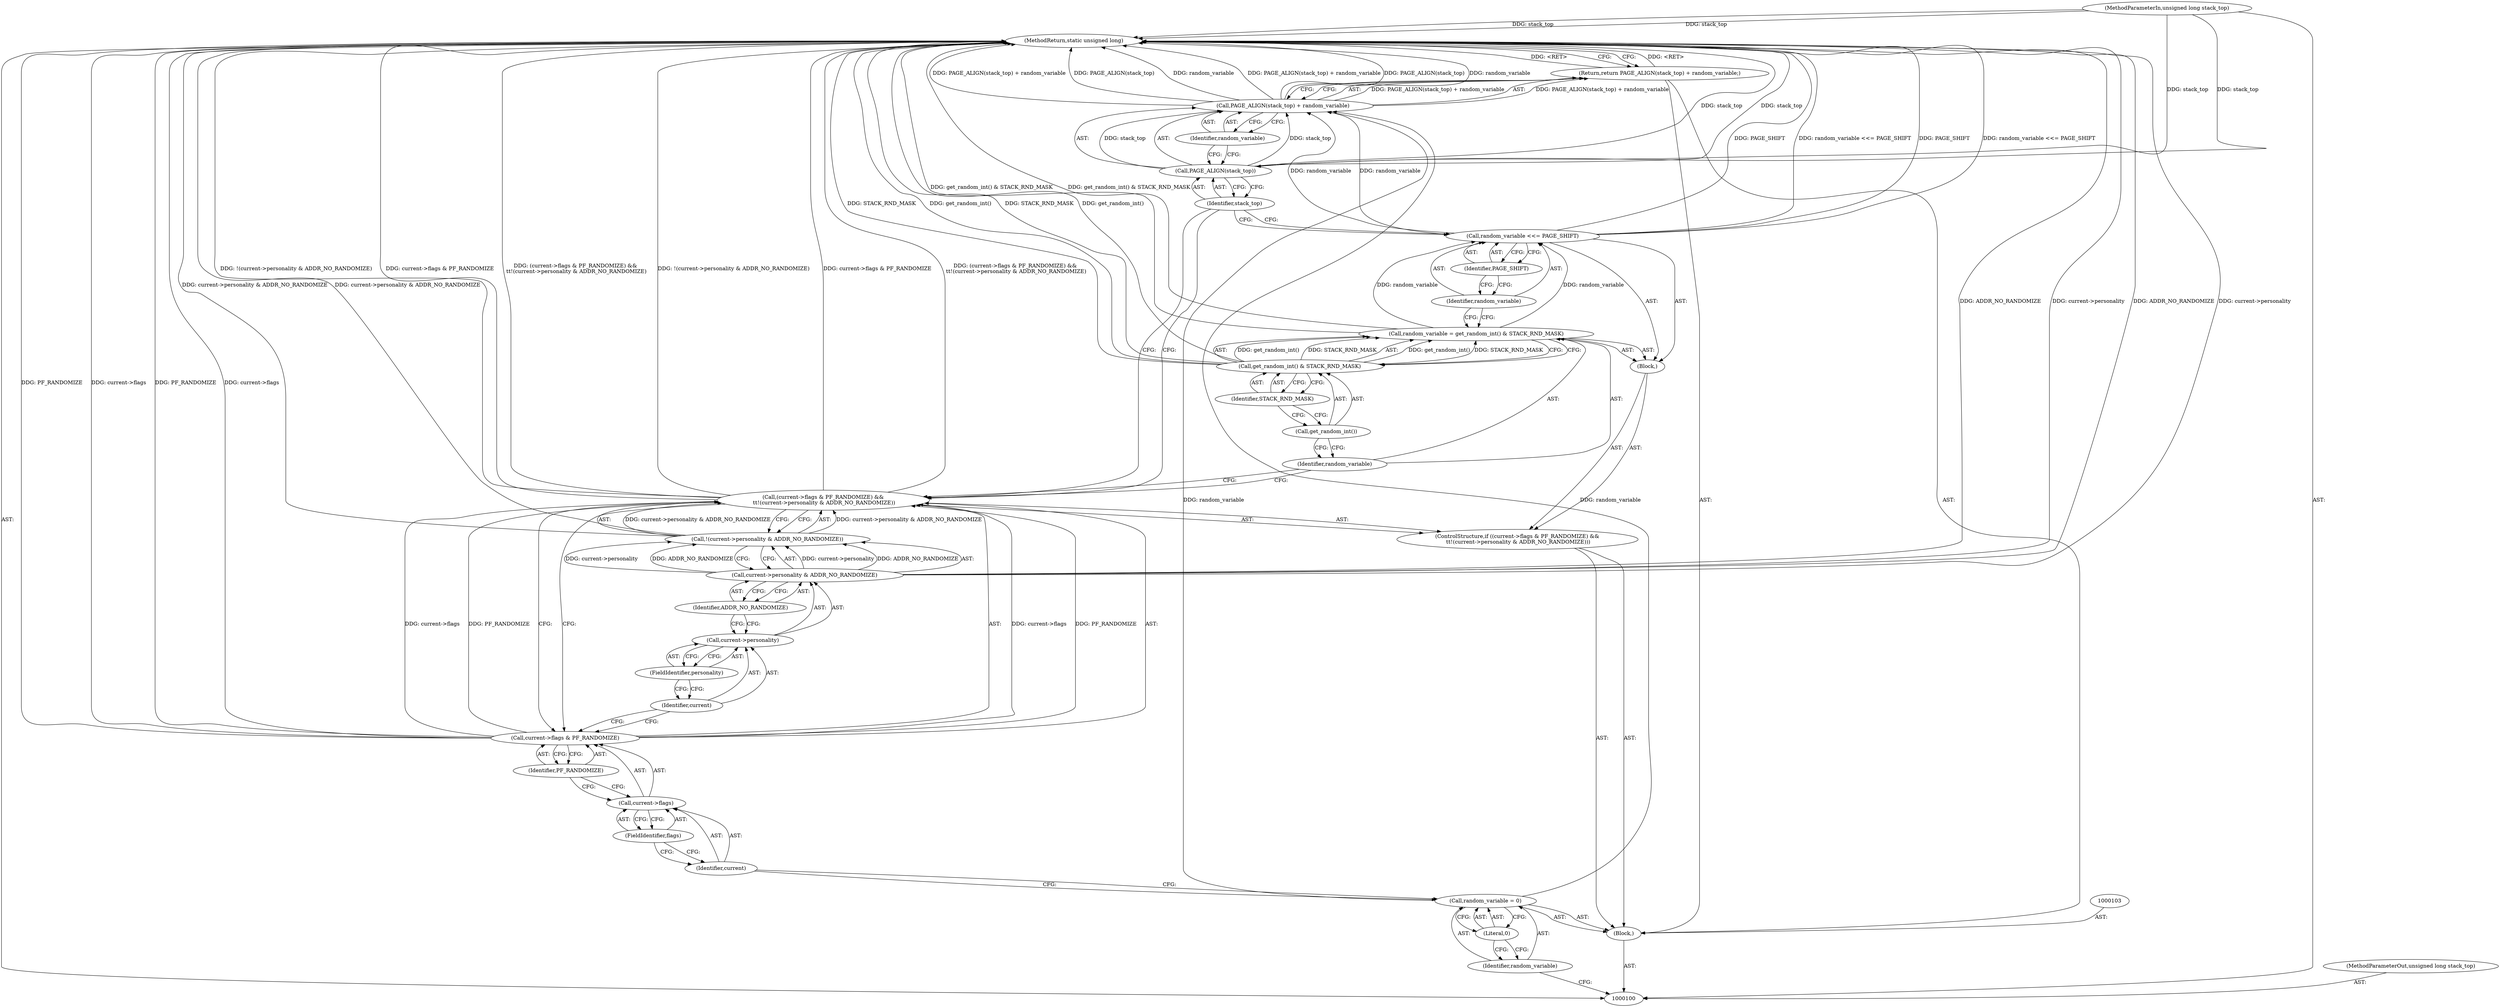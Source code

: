 digraph "1_linux_4e7c22d447bb6d7e37bfe39ff658486ae78e8d77_0" {
"1000134" [label="(MethodReturn,static unsigned long)"];
"1000101" [label="(MethodParameterIn,unsigned long stack_top)"];
"1000183" [label="(MethodParameterOut,unsigned long stack_top)"];
"1000129" [label="(Return,return PAGE_ALIGN(stack_top) + random_variable;)"];
"1000132" [label="(Identifier,stack_top)"];
"1000133" [label="(Identifier,random_variable)"];
"1000130" [label="(Call,PAGE_ALIGN(stack_top) + random_variable)"];
"1000131" [label="(Call,PAGE_ALIGN(stack_top))"];
"1000102" [label="(Block,)"];
"1000104" [label="(Call,random_variable = 0)"];
"1000105" [label="(Identifier,random_variable)"];
"1000106" [label="(Literal,0)"];
"1000112" [label="(FieldIdentifier,flags)"];
"1000107" [label="(ControlStructure,if ((current->flags & PF_RANDOMIZE) &&\n \t\t!(current->personality & ADDR_NO_RANDOMIZE)))"];
"1000113" [label="(Identifier,PF_RANDOMIZE)"];
"1000108" [label="(Call,(current->flags & PF_RANDOMIZE) &&\n \t\t!(current->personality & ADDR_NO_RANDOMIZE))"];
"1000109" [label="(Call,current->flags & PF_RANDOMIZE)"];
"1000110" [label="(Call,current->flags)"];
"1000111" [label="(Identifier,current)"];
"1000118" [label="(FieldIdentifier,personality)"];
"1000119" [label="(Identifier,ADDR_NO_RANDOMIZE)"];
"1000114" [label="(Call,!(current->personality & ADDR_NO_RANDOMIZE))"];
"1000120" [label="(Block,)"];
"1000115" [label="(Call,current->personality & ADDR_NO_RANDOMIZE)"];
"1000116" [label="(Call,current->personality)"];
"1000117" [label="(Identifier,current)"];
"1000121" [label="(Call,random_variable = get_random_int() & STACK_RND_MASK)"];
"1000122" [label="(Identifier,random_variable)"];
"1000123" [label="(Call,get_random_int() & STACK_RND_MASK)"];
"1000124" [label="(Call,get_random_int())"];
"1000125" [label="(Identifier,STACK_RND_MASK)"];
"1000128" [label="(Identifier,PAGE_SHIFT)"];
"1000126" [label="(Call,random_variable <<= PAGE_SHIFT)"];
"1000127" [label="(Identifier,random_variable)"];
"1000134" -> "1000100"  [label="AST: "];
"1000134" -> "1000129"  [label="CFG: "];
"1000123" -> "1000134"  [label="DDG: STACK_RND_MASK"];
"1000123" -> "1000134"  [label="DDG: get_random_int()"];
"1000108" -> "1000134"  [label="DDG: (current->flags & PF_RANDOMIZE) &&\n \t\t!(current->personality & ADDR_NO_RANDOMIZE)"];
"1000108" -> "1000134"  [label="DDG: !(current->personality & ADDR_NO_RANDOMIZE)"];
"1000108" -> "1000134"  [label="DDG: current->flags & PF_RANDOMIZE"];
"1000130" -> "1000134"  [label="DDG: random_variable"];
"1000130" -> "1000134"  [label="DDG: PAGE_ALIGN(stack_top) + random_variable"];
"1000130" -> "1000134"  [label="DDG: PAGE_ALIGN(stack_top)"];
"1000126" -> "1000134"  [label="DDG: PAGE_SHIFT"];
"1000126" -> "1000134"  [label="DDG: random_variable <<= PAGE_SHIFT"];
"1000115" -> "1000134"  [label="DDG: ADDR_NO_RANDOMIZE"];
"1000115" -> "1000134"  [label="DDG: current->personality"];
"1000121" -> "1000134"  [label="DDG: get_random_int() & STACK_RND_MASK"];
"1000131" -> "1000134"  [label="DDG: stack_top"];
"1000114" -> "1000134"  [label="DDG: current->personality & ADDR_NO_RANDOMIZE"];
"1000109" -> "1000134"  [label="DDG: PF_RANDOMIZE"];
"1000109" -> "1000134"  [label="DDG: current->flags"];
"1000101" -> "1000134"  [label="DDG: stack_top"];
"1000129" -> "1000134"  [label="DDG: <RET>"];
"1000101" -> "1000100"  [label="AST: "];
"1000101" -> "1000134"  [label="DDG: stack_top"];
"1000101" -> "1000131"  [label="DDG: stack_top"];
"1000183" -> "1000100"  [label="AST: "];
"1000129" -> "1000102"  [label="AST: "];
"1000129" -> "1000130"  [label="CFG: "];
"1000130" -> "1000129"  [label="AST: "];
"1000134" -> "1000129"  [label="CFG: "];
"1000129" -> "1000134"  [label="DDG: <RET>"];
"1000130" -> "1000129"  [label="DDG: PAGE_ALIGN(stack_top) + random_variable"];
"1000132" -> "1000131"  [label="AST: "];
"1000132" -> "1000126"  [label="CFG: "];
"1000132" -> "1000108"  [label="CFG: "];
"1000131" -> "1000132"  [label="CFG: "];
"1000133" -> "1000130"  [label="AST: "];
"1000133" -> "1000131"  [label="CFG: "];
"1000130" -> "1000133"  [label="CFG: "];
"1000130" -> "1000129"  [label="AST: "];
"1000130" -> "1000133"  [label="CFG: "];
"1000131" -> "1000130"  [label="AST: "];
"1000133" -> "1000130"  [label="AST: "];
"1000129" -> "1000130"  [label="CFG: "];
"1000130" -> "1000134"  [label="DDG: random_variable"];
"1000130" -> "1000134"  [label="DDG: PAGE_ALIGN(stack_top) + random_variable"];
"1000130" -> "1000134"  [label="DDG: PAGE_ALIGN(stack_top)"];
"1000130" -> "1000129"  [label="DDG: PAGE_ALIGN(stack_top) + random_variable"];
"1000131" -> "1000130"  [label="DDG: stack_top"];
"1000104" -> "1000130"  [label="DDG: random_variable"];
"1000126" -> "1000130"  [label="DDG: random_variable"];
"1000131" -> "1000130"  [label="AST: "];
"1000131" -> "1000132"  [label="CFG: "];
"1000132" -> "1000131"  [label="AST: "];
"1000133" -> "1000131"  [label="CFG: "];
"1000131" -> "1000134"  [label="DDG: stack_top"];
"1000131" -> "1000130"  [label="DDG: stack_top"];
"1000101" -> "1000131"  [label="DDG: stack_top"];
"1000102" -> "1000100"  [label="AST: "];
"1000103" -> "1000102"  [label="AST: "];
"1000104" -> "1000102"  [label="AST: "];
"1000107" -> "1000102"  [label="AST: "];
"1000129" -> "1000102"  [label="AST: "];
"1000104" -> "1000102"  [label="AST: "];
"1000104" -> "1000106"  [label="CFG: "];
"1000105" -> "1000104"  [label="AST: "];
"1000106" -> "1000104"  [label="AST: "];
"1000111" -> "1000104"  [label="CFG: "];
"1000104" -> "1000130"  [label="DDG: random_variable"];
"1000105" -> "1000104"  [label="AST: "];
"1000105" -> "1000100"  [label="CFG: "];
"1000106" -> "1000105"  [label="CFG: "];
"1000106" -> "1000104"  [label="AST: "];
"1000106" -> "1000105"  [label="CFG: "];
"1000104" -> "1000106"  [label="CFG: "];
"1000112" -> "1000110"  [label="AST: "];
"1000112" -> "1000111"  [label="CFG: "];
"1000110" -> "1000112"  [label="CFG: "];
"1000107" -> "1000102"  [label="AST: "];
"1000108" -> "1000107"  [label="AST: "];
"1000120" -> "1000107"  [label="AST: "];
"1000113" -> "1000109"  [label="AST: "];
"1000113" -> "1000110"  [label="CFG: "];
"1000109" -> "1000113"  [label="CFG: "];
"1000108" -> "1000107"  [label="AST: "];
"1000108" -> "1000109"  [label="CFG: "];
"1000108" -> "1000114"  [label="CFG: "];
"1000109" -> "1000108"  [label="AST: "];
"1000114" -> "1000108"  [label="AST: "];
"1000122" -> "1000108"  [label="CFG: "];
"1000132" -> "1000108"  [label="CFG: "];
"1000108" -> "1000134"  [label="DDG: (current->flags & PF_RANDOMIZE) &&\n \t\t!(current->personality & ADDR_NO_RANDOMIZE)"];
"1000108" -> "1000134"  [label="DDG: !(current->personality & ADDR_NO_RANDOMIZE)"];
"1000108" -> "1000134"  [label="DDG: current->flags & PF_RANDOMIZE"];
"1000109" -> "1000108"  [label="DDG: current->flags"];
"1000109" -> "1000108"  [label="DDG: PF_RANDOMIZE"];
"1000114" -> "1000108"  [label="DDG: current->personality & ADDR_NO_RANDOMIZE"];
"1000109" -> "1000108"  [label="AST: "];
"1000109" -> "1000113"  [label="CFG: "];
"1000110" -> "1000109"  [label="AST: "];
"1000113" -> "1000109"  [label="AST: "];
"1000117" -> "1000109"  [label="CFG: "];
"1000108" -> "1000109"  [label="CFG: "];
"1000109" -> "1000134"  [label="DDG: PF_RANDOMIZE"];
"1000109" -> "1000134"  [label="DDG: current->flags"];
"1000109" -> "1000108"  [label="DDG: current->flags"];
"1000109" -> "1000108"  [label="DDG: PF_RANDOMIZE"];
"1000110" -> "1000109"  [label="AST: "];
"1000110" -> "1000112"  [label="CFG: "];
"1000111" -> "1000110"  [label="AST: "];
"1000112" -> "1000110"  [label="AST: "];
"1000113" -> "1000110"  [label="CFG: "];
"1000111" -> "1000110"  [label="AST: "];
"1000111" -> "1000104"  [label="CFG: "];
"1000112" -> "1000111"  [label="CFG: "];
"1000118" -> "1000116"  [label="AST: "];
"1000118" -> "1000117"  [label="CFG: "];
"1000116" -> "1000118"  [label="CFG: "];
"1000119" -> "1000115"  [label="AST: "];
"1000119" -> "1000116"  [label="CFG: "];
"1000115" -> "1000119"  [label="CFG: "];
"1000114" -> "1000108"  [label="AST: "];
"1000114" -> "1000115"  [label="CFG: "];
"1000115" -> "1000114"  [label="AST: "];
"1000108" -> "1000114"  [label="CFG: "];
"1000114" -> "1000134"  [label="DDG: current->personality & ADDR_NO_RANDOMIZE"];
"1000114" -> "1000108"  [label="DDG: current->personality & ADDR_NO_RANDOMIZE"];
"1000115" -> "1000114"  [label="DDG: current->personality"];
"1000115" -> "1000114"  [label="DDG: ADDR_NO_RANDOMIZE"];
"1000120" -> "1000107"  [label="AST: "];
"1000121" -> "1000120"  [label="AST: "];
"1000126" -> "1000120"  [label="AST: "];
"1000115" -> "1000114"  [label="AST: "];
"1000115" -> "1000119"  [label="CFG: "];
"1000116" -> "1000115"  [label="AST: "];
"1000119" -> "1000115"  [label="AST: "];
"1000114" -> "1000115"  [label="CFG: "];
"1000115" -> "1000134"  [label="DDG: ADDR_NO_RANDOMIZE"];
"1000115" -> "1000134"  [label="DDG: current->personality"];
"1000115" -> "1000114"  [label="DDG: current->personality"];
"1000115" -> "1000114"  [label="DDG: ADDR_NO_RANDOMIZE"];
"1000116" -> "1000115"  [label="AST: "];
"1000116" -> "1000118"  [label="CFG: "];
"1000117" -> "1000116"  [label="AST: "];
"1000118" -> "1000116"  [label="AST: "];
"1000119" -> "1000116"  [label="CFG: "];
"1000117" -> "1000116"  [label="AST: "];
"1000117" -> "1000109"  [label="CFG: "];
"1000118" -> "1000117"  [label="CFG: "];
"1000121" -> "1000120"  [label="AST: "];
"1000121" -> "1000123"  [label="CFG: "];
"1000122" -> "1000121"  [label="AST: "];
"1000123" -> "1000121"  [label="AST: "];
"1000127" -> "1000121"  [label="CFG: "];
"1000121" -> "1000134"  [label="DDG: get_random_int() & STACK_RND_MASK"];
"1000123" -> "1000121"  [label="DDG: get_random_int()"];
"1000123" -> "1000121"  [label="DDG: STACK_RND_MASK"];
"1000121" -> "1000126"  [label="DDG: random_variable"];
"1000122" -> "1000121"  [label="AST: "];
"1000122" -> "1000108"  [label="CFG: "];
"1000124" -> "1000122"  [label="CFG: "];
"1000123" -> "1000121"  [label="AST: "];
"1000123" -> "1000125"  [label="CFG: "];
"1000124" -> "1000123"  [label="AST: "];
"1000125" -> "1000123"  [label="AST: "];
"1000121" -> "1000123"  [label="CFG: "];
"1000123" -> "1000134"  [label="DDG: STACK_RND_MASK"];
"1000123" -> "1000134"  [label="DDG: get_random_int()"];
"1000123" -> "1000121"  [label="DDG: get_random_int()"];
"1000123" -> "1000121"  [label="DDG: STACK_RND_MASK"];
"1000124" -> "1000123"  [label="AST: "];
"1000124" -> "1000122"  [label="CFG: "];
"1000125" -> "1000124"  [label="CFG: "];
"1000125" -> "1000123"  [label="AST: "];
"1000125" -> "1000124"  [label="CFG: "];
"1000123" -> "1000125"  [label="CFG: "];
"1000128" -> "1000126"  [label="AST: "];
"1000128" -> "1000127"  [label="CFG: "];
"1000126" -> "1000128"  [label="CFG: "];
"1000126" -> "1000120"  [label="AST: "];
"1000126" -> "1000128"  [label="CFG: "];
"1000127" -> "1000126"  [label="AST: "];
"1000128" -> "1000126"  [label="AST: "];
"1000132" -> "1000126"  [label="CFG: "];
"1000126" -> "1000134"  [label="DDG: PAGE_SHIFT"];
"1000126" -> "1000134"  [label="DDG: random_variable <<= PAGE_SHIFT"];
"1000121" -> "1000126"  [label="DDG: random_variable"];
"1000126" -> "1000130"  [label="DDG: random_variable"];
"1000127" -> "1000126"  [label="AST: "];
"1000127" -> "1000121"  [label="CFG: "];
"1000128" -> "1000127"  [label="CFG: "];
}
